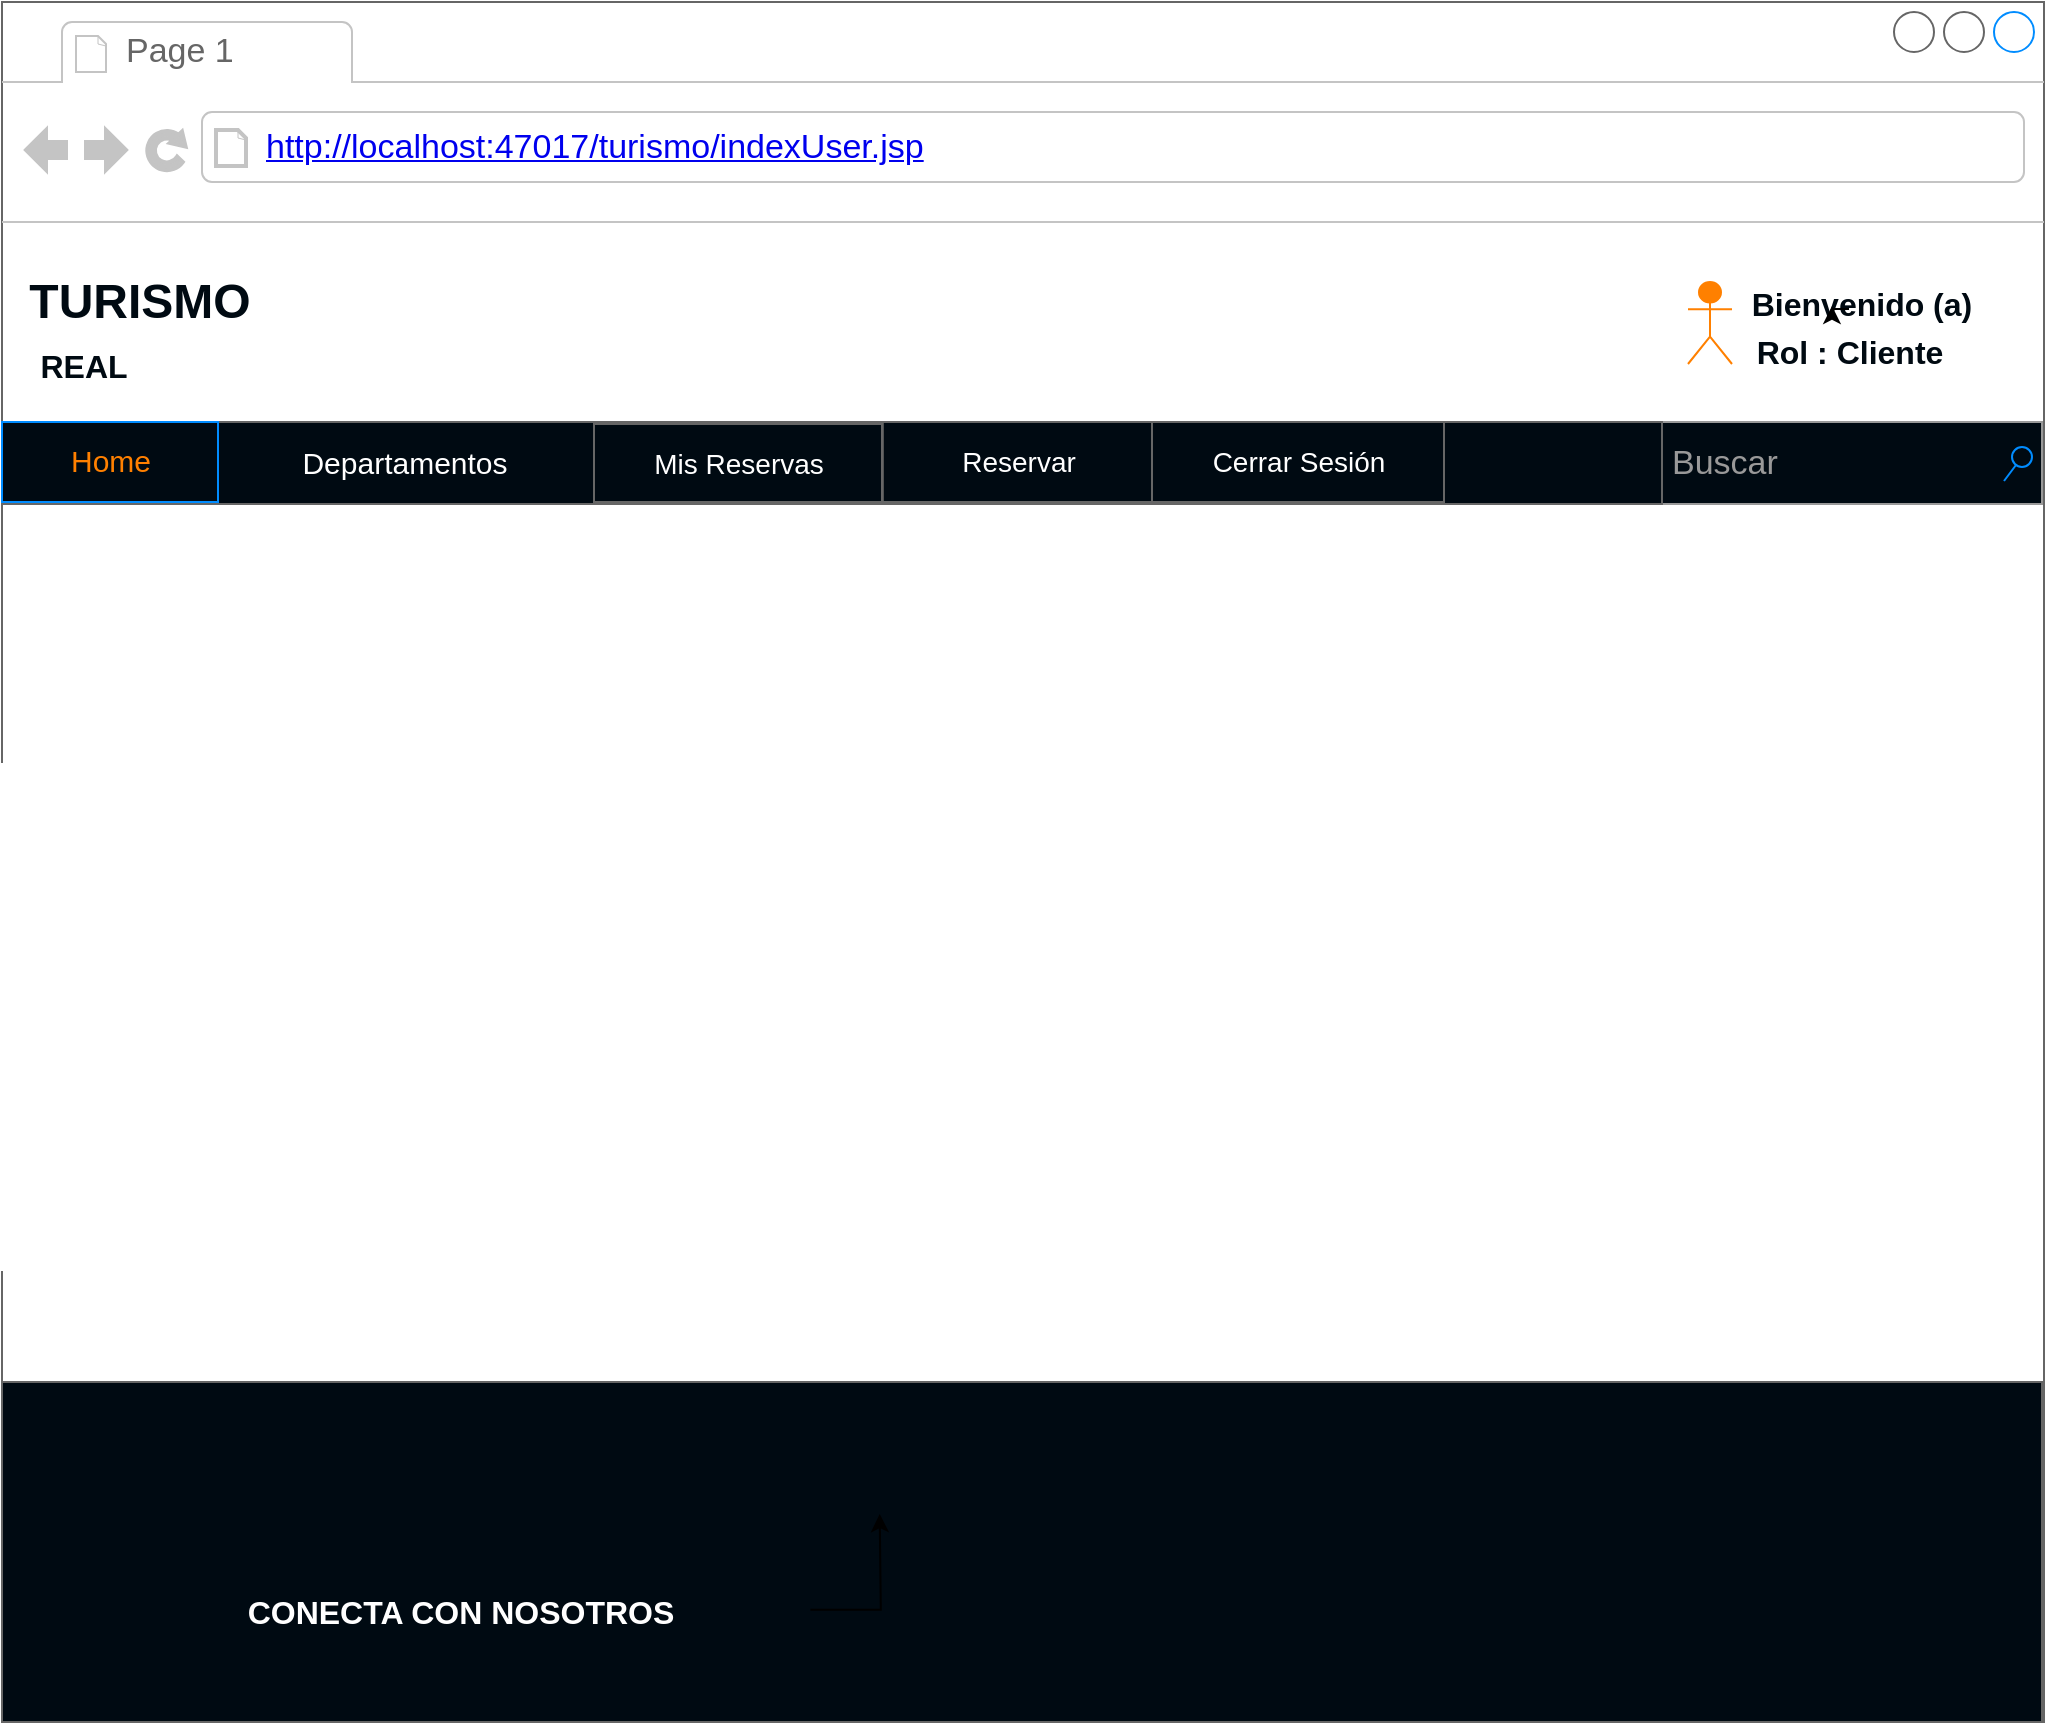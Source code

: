 <mxfile pages="1" version="11.2.7" type="device"><diagram id="nn8o-nB9Y3j_0N80eLnz" name="Page-1"><mxGraphModel dx="1681" dy="419" grid="1" gridSize="10" guides="1" tooltips="1" connect="1" arrows="1" fold="1" page="1" pageScale="1" pageWidth="827" pageHeight="1169" math="0" shadow="0"><root><mxCell id="0"/><mxCell id="1" parent="0"/><mxCell id="z3tYPHD0cMB__CtrZn7K-1" value="" style="strokeWidth=1;shadow=0;dashed=0;align=center;html=1;shape=mxgraph.mockup.containers.browserWindow;rSize=0;fillColor=#ffffff;strokeColor=#666666;strokeColor2=#008cff;strokeColor3=#c4c4c4;mainText=,;recursiveResize=0;fontSize=14;" parent="1" vertex="1"><mxGeometry x="-95" y="70" width="1021" height="860" as="geometry"/></mxCell><mxCell id="z3tYPHD0cMB__CtrZn7K-2" value="Page 1" style="strokeWidth=1;shadow=0;dashed=0;align=center;html=1;shape=mxgraph.mockup.containers.anchor;fontSize=17;fontColor=#666666;align=left;" parent="z3tYPHD0cMB__CtrZn7K-1" vertex="1"><mxGeometry x="60" y="12" width="110" height="26" as="geometry"/></mxCell><mxCell id="z3tYPHD0cMB__CtrZn7K-3" value="&lt;a href=&quot;http://localhost:47017/turismo/misreservas.jsp&quot;&gt;http://localhost:47017/turismo/indexUser.jsp&lt;/a&gt;" style="strokeWidth=1;shadow=0;dashed=0;align=center;html=1;shape=mxgraph.mockup.containers.anchor;rSize=0;fontSize=17;fontColor=#666666;align=left;" parent="z3tYPHD0cMB__CtrZn7K-1" vertex="1"><mxGeometry x="130" y="60" width="250" height="26" as="geometry"/></mxCell><mxCell id="z3tYPHD0cMB__CtrZn7K-37" style="edgeStyle=orthogonalEdgeStyle;rounded=0;orthogonalLoop=1;jettySize=auto;html=1;fontSize=22;fontColor=#FFFFFF;" parent="z3tYPHD0cMB__CtrZn7K-1" target="z3tYPHD0cMB__CtrZn7K-1" edge="1"><mxGeometry relative="1" as="geometry"/></mxCell><mxCell id="z3tYPHD0cMB__CtrZn7K-14" value="Buscar" style="strokeWidth=1;shadow=0;dashed=0;align=center;html=1;shape=mxgraph.mockup.forms.searchBox;strokeColor=#999999;mainText=;fillColor=#000A12;strokeColor2=#008cff;fontColor=#999999;fontSize=17;align=left;spacingLeft=3;gradientColor=none;" parent="z3tYPHD0cMB__CtrZn7K-1" vertex="1"><mxGeometry x="830" y="210" width="190" height="41" as="geometry"/></mxCell><mxCell id="z3tYPHD0cMB__CtrZn7K-110" value="TURISMO" style="text;html=1;strokeColor=none;fillColor=none;align=center;verticalAlign=middle;whiteSpace=wrap;rounded=0;labelBackgroundColor=none;fontSize=24;fontColor=#000A12;fontStyle=1" parent="z3tYPHD0cMB__CtrZn7K-1" vertex="1"><mxGeometry x="41" y="140" width="56" height="20" as="geometry"/></mxCell><mxCell id="z3tYPHD0cMB__CtrZn7K-111" value="&lt;font style=&quot;font-size: 16px&quot;&gt;REAL&lt;/font&gt;" style="text;html=1;strokeColor=none;fillColor=none;align=center;verticalAlign=middle;whiteSpace=wrap;rounded=0;labelBackgroundColor=none;fontSize=22;fontColor=#000A12;fontStyle=1;direction=south;" parent="z3tYPHD0cMB__CtrZn7K-1" vertex="1"><mxGeometry x="26" y="160" width="30" height="41" as="geometry"/></mxCell><mxCell id="z3tYPHD0cMB__CtrZn7K-120" value="" style="shape=umlActor;verticalLabelPosition=bottom;labelBackgroundColor=#ffffff;verticalAlign=top;html=1;outlineConnect=0;strokeColor=#FF8000;fillColor=#FF8000;gradientColor=none;fontSize=24;fontColor=#000A12;align=left;" parent="z3tYPHD0cMB__CtrZn7K-1" vertex="1"><mxGeometry x="843" y="140" width="22" height="41" as="geometry"/></mxCell><mxCell id="z3tYPHD0cMB__CtrZn7K-121" value="&lt;span style=&quot;font-size: 16px&quot;&gt;Bienvenido (a)&lt;/span&gt;" style="text;html=1;strokeColor=none;fillColor=none;align=center;verticalAlign=middle;whiteSpace=wrap;rounded=0;labelBackgroundColor=none;fontSize=22;fontColor=#000A12;fontStyle=1;direction=south;" parent="z3tYPHD0cMB__CtrZn7K-1" vertex="1"><mxGeometry x="862" y="129.5" width="136" height="41" as="geometry"/></mxCell><mxCell id="z3tYPHD0cMB__CtrZn7K-122" value="&lt;span style=&quot;font-size: 16px&quot;&gt;Rol : Cliente&lt;br&gt;&lt;/span&gt;" style="text;html=1;strokeColor=none;fillColor=none;align=center;verticalAlign=middle;whiteSpace=wrap;rounded=0;labelBackgroundColor=none;fontSize=22;fontColor=#000A12;fontStyle=1;direction=south;" parent="z3tYPHD0cMB__CtrZn7K-1" vertex="1"><mxGeometry x="864.5" y="153.5" width="118" height="41" as="geometry"/></mxCell><mxCell id="z3tYPHD0cMB__CtrZn7K-148" value="" style="strokeWidth=1;shadow=0;dashed=0;align=center;html=1;shape=mxgraph.mockup.text.rrect;rSize=0;fillColor=#000A12;strokeColor=#666666;" parent="z3tYPHD0cMB__CtrZn7K-1" vertex="1"><mxGeometry y="690" width="1020" height="170" as="geometry"/></mxCell><mxCell id="z3tYPHD0cMB__CtrZn7K-154" value="" style="edgeStyle=orthogonalEdgeStyle;rounded=0;orthogonalLoop=1;jettySize=auto;html=1;fontSize=24;fontColor=#FFFFFF;" parent="z3tYPHD0cMB__CtrZn7K-148" source="z3tYPHD0cMB__CtrZn7K-147" edge="1"><mxGeometry relative="1" as="geometry"><mxPoint x="438.852" y="66.027" as="targetPoint"/></mxGeometry></mxCell><mxCell id="z3tYPHD0cMB__CtrZn7K-147" value="&lt;span style=&quot;font-size: 16px&quot;&gt;CONECTA CON NOSOTROS&lt;br&gt;&lt;/span&gt;" style="text;html=1;strokeColor=none;fillColor=none;align=center;verticalAlign=middle;whiteSpace=wrap;rounded=0;labelBackgroundColor=none;fontSize=22;fontColor=#FFFFFF;fontStyle=1;direction=south;" parent="z3tYPHD0cMB__CtrZn7K-148" vertex="1"><mxGeometry x="55.407" y="75.893" width="348.815" height="75.893" as="geometry"/></mxCell><mxCell id="a-mnwMrD-j2ecdk4ZN7Y-163" value="" style="strokeWidth=1;shadow=0;dashed=0;align=center;html=1;shape=mxgraph.mockup.text.rrect;rSize=0;fillColor=#000A12;strokeColor=#666666;" vertex="1" parent="z3tYPHD0cMB__CtrZn7K-1"><mxGeometry y="210" width="830" height="41" as="geometry"/></mxCell><mxCell id="a-mnwMrD-j2ecdk4ZN7Y-164" value="&lt;font style=&quot;font-size: 15px&quot; color=&quot;#ffffff&quot;&gt;Departamentos&lt;/font&gt;" style="strokeColor=inherit;fillColor=inherit;gradientColor=inherit;strokeWidth=1;shadow=0;dashed=0;align=center;html=1;shape=mxgraph.mockup.text.rrect;rSize=0;fontSize=17;fontColor=#0000ff;" vertex="1" parent="a-mnwMrD-j2ecdk4ZN7Y-163"><mxGeometry x="86" width="230" height="41" as="geometry"/></mxCell><mxCell id="a-mnwMrD-j2ecdk4ZN7Y-165" value="&lt;font style=&quot;font-size: 14px&quot; color=&quot;#ffffff&quot;&gt;Reservar&lt;/font&gt;" style="strokeColor=inherit;fillColor=inherit;gradientColor=inherit;strokeWidth=1;shadow=0;dashed=0;align=center;html=1;shape=mxgraph.mockup.text.rrect;rSize=0;fontSize=17;fontColor=#0000ff;" vertex="1" parent="a-mnwMrD-j2ecdk4ZN7Y-163"><mxGeometry x="440.396" width="135.03" height="40" as="geometry"/></mxCell><mxCell id="a-mnwMrD-j2ecdk4ZN7Y-166" value="&lt;font style=&quot;font-size: 14px&quot; color=&quot;#ffffff&quot;&gt;Cerrar Sesión&lt;/font&gt;" style="strokeColor=inherit;fillColor=inherit;gradientColor=inherit;strokeWidth=1;shadow=0;dashed=0;align=center;html=1;shape=mxgraph.mockup.text.rrect;rSize=0;fontSize=17;fontColor=#0000ff;" vertex="1" parent="a-mnwMrD-j2ecdk4ZN7Y-163"><mxGeometry x="575" width="146" height="40" as="geometry"/></mxCell><mxCell id="a-mnwMrD-j2ecdk4ZN7Y-167" value="&lt;font style=&quot;font-size: 15px&quot; color=&quot;#ff8000&quot;&gt;Home&lt;/font&gt;" style="strokeWidth=1;shadow=0;dashed=0;align=center;html=1;shape=mxgraph.mockup.text.rrect;rSize=0;fontSize=17;fontColor=#ffffff;fillColor=#000A12;strokeColor=#008cff;" vertex="1" parent="a-mnwMrD-j2ecdk4ZN7Y-163"><mxGeometry width="108" height="40" as="geometry"/></mxCell><mxCell id="a-mnwMrD-j2ecdk4ZN7Y-168" value="&lt;font style=&quot;font-size: 14px&quot; color=&quot;#ffffff&quot;&gt;Mis Reservas&lt;/font&gt;" style="strokeColor=inherit;fillColor=inherit;gradientColor=inherit;strokeWidth=1;shadow=0;dashed=0;align=center;html=1;shape=mxgraph.mockup.text.rrect;rSize=0;fontSize=17;fontColor=#0000ff;" vertex="1" parent="a-mnwMrD-j2ecdk4ZN7Y-163"><mxGeometry x="296" y="1" width="144" height="39" as="geometry"/></mxCell><mxCell id="a-mnwMrD-j2ecdk4ZN7Y-178" style="edgeStyle=orthogonalEdgeStyle;rounded=0;orthogonalLoop=1;jettySize=auto;html=1;exitX=0;exitY=0.5;exitDx=0;exitDy=0;entryX=-0.037;entryY=0.572;entryDx=0;entryDy=0;entryPerimeter=0;fontSize=14;" edge="1" parent="z3tYPHD0cMB__CtrZn7K-1" source="z3tYPHD0cMB__CtrZn7K-122" target="z3tYPHD0cMB__CtrZn7K-122"><mxGeometry relative="1" as="geometry"/></mxCell></root></mxGraphModel></diagram></mxfile>